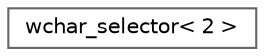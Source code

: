 digraph "类继承关系图"
{
 // INTERACTIVE_SVG=YES
 // LATEX_PDF_SIZE
  bgcolor="transparent";
  edge [fontname=Helvetica,fontsize=10,labelfontname=Helvetica,labelfontsize=10];
  node [fontname=Helvetica,fontsize=10,shape=box,height=0.2,width=0.4];
  rankdir="LR";
  Node0 [id="Node000000",label="wchar_selector\< 2 \>",height=0.2,width=0.4,color="grey40", fillcolor="white", style="filled",URL="$dc/d20/structwchar__selector_3_012_01_4.html",tooltip=" "];
}
